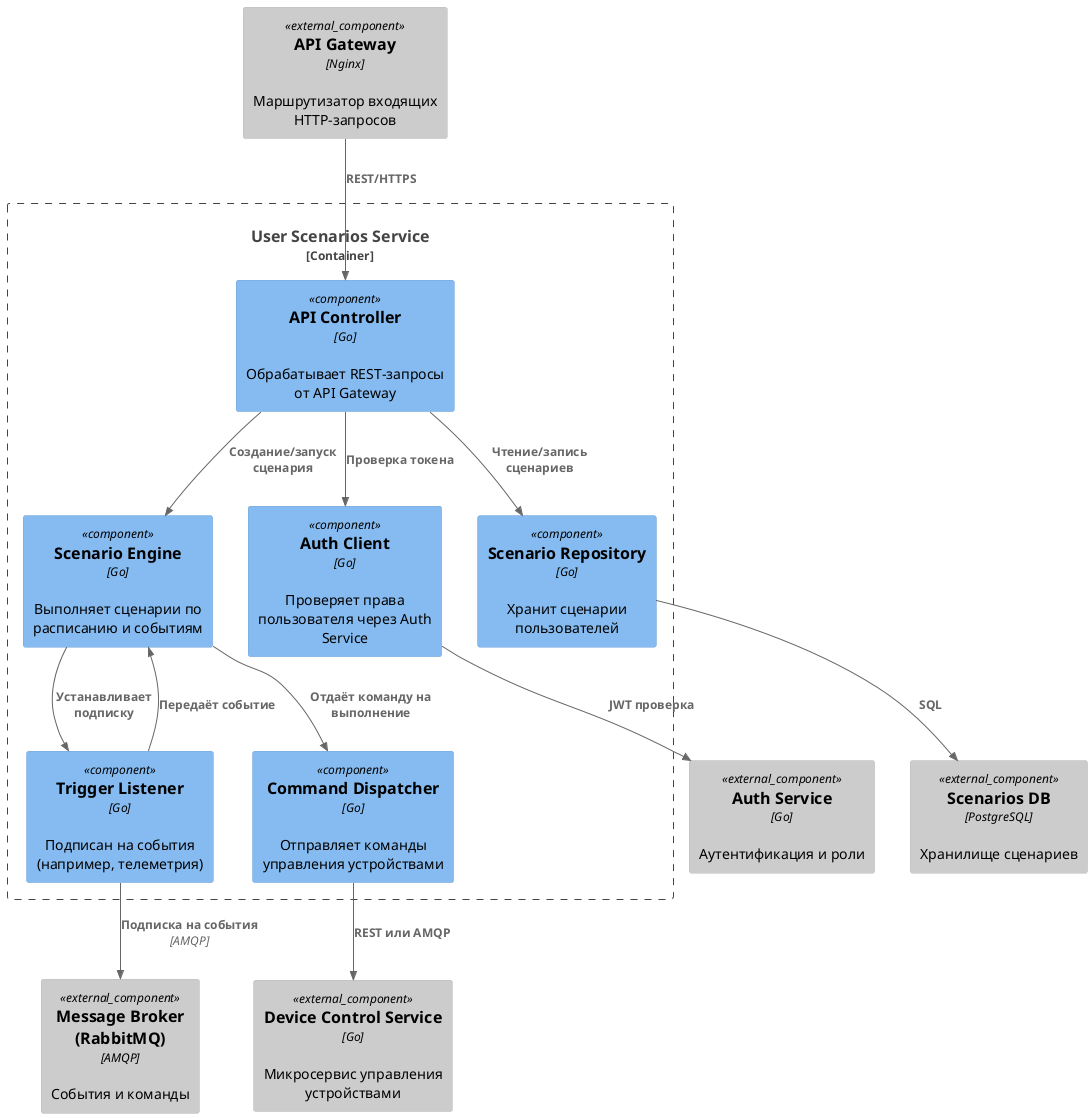 @startuml
!include <C4/C4_Component>

Container_Boundary(userScenarios, "User Scenarios Service") {

  Component(apiController, "API Controller", "Go", "Обрабатывает REST-запросы от API Gateway")
  Component(authClient, "Auth Client", "Go", "Проверяет права пользователя через Auth Service")
  Component(scenarioEngine, "Scenario Engine", "Go", "Выполняет сценарии по расписанию и событиям")
  Component(triggerListener, "Trigger Listener", "Go", "Подписан на события (например, телеметрия)")
  Component(scenarioRepo, "Scenario Repository", "Go", "Хранит сценарии пользователей")
  Component(commandDispatcher, "Command Dispatcher", "Go", "Отправляет команды управления устройствами")
}

Component_Ext(apiGatewayExt, "API Gateway", "Nginx", "Маршрутизатор входящих HTTP-запросов")
Component_Ext(authServiceExt, "Auth Service", "Go", "Аутентификация и роли")
Component_Ext(messageBrokerExt, "Message Broker (RabbitMQ)", "AMQP", "События и команды")
Component_Ext(deviceControlExt, "Device Control Service", "Go", "Микросервис управления устройствами")
Component_Ext(scenariosDbExt, "Scenarios DB", "PostgreSQL", "Хранилище сценариев")

Rel(apiGatewayExt, apiController, "REST/HTTPS")
Rel(apiController, authClient, "Проверка токена")
Rel(apiController, scenarioRepo, "Чтение/запись сценариев")
Rel(apiController, scenarioEngine, "Создание/запуск сценария")
Rel(scenarioEngine, triggerListener, "Устанавливает подписку")
Rel(triggerListener, messageBrokerExt, "Подписка на события", "AMQP")
Rel(triggerListener, scenarioEngine, "Передаёт событие")

Rel(scenarioEngine, commandDispatcher, "Отдаёт команду на выполнение")
Rel(commandDispatcher, deviceControlExt, "REST или AMQP")

Rel(scenarioRepo, scenariosDbExt, "SQL")

Rel(authClient, authServiceExt, "JWT проверка")

@enduml